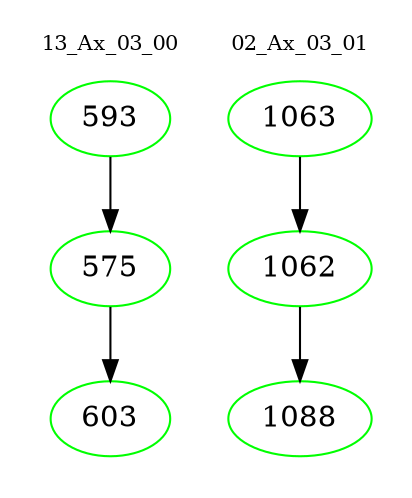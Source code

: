 digraph{
subgraph cluster_0 {
color = white
label = "13_Ax_03_00";
fontsize=10;
T0_593 [label="593", color="green"]
T0_593 -> T0_575 [color="black"]
T0_575 [label="575", color="green"]
T0_575 -> T0_603 [color="black"]
T0_603 [label="603", color="green"]
}
subgraph cluster_1 {
color = white
label = "02_Ax_03_01";
fontsize=10;
T1_1063 [label="1063", color="green"]
T1_1063 -> T1_1062 [color="black"]
T1_1062 [label="1062", color="green"]
T1_1062 -> T1_1088 [color="black"]
T1_1088 [label="1088", color="green"]
}
}
